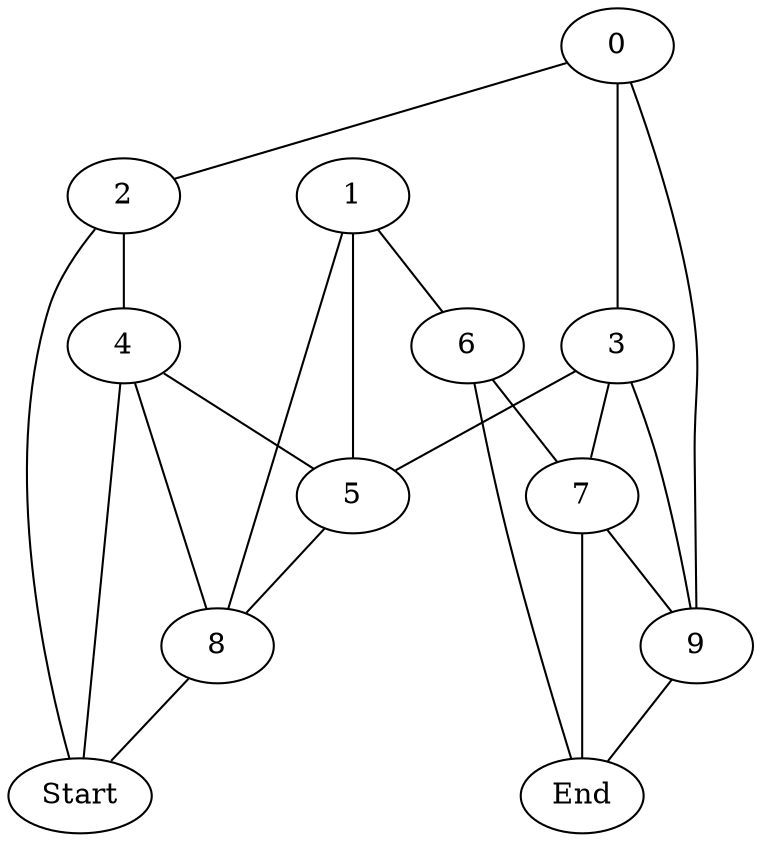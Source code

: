graph "Some Unique Identifier" {
    0 [pos = "189,90";];
    1 [pos = "366,370";];
    2 [pos = "95,154";];
    3 [pos = "318,157";];
    4 [pos = "139,306";];
    5 [pos = "256,305";];
    6 [pos = "510,309";];
    7 [pos = "430,167";];
    8 [pos = "234,424";];
    9 [pos = "365,491";];
    End [pos = "553,78";];
    Start [pos = "33,372";];
    
    // 0 -- 1 [key = "special";];
    0 -- 2 [key = "12";];
    2 -- 4 [key = "13";];
    4 -- 5 [key = "14";];
    1 -- 5 [key = "15";];
    1 -- 6 [key = "16";];
    6 -- 7 [key = "17";];
    3 -- 7 [key = "18";];
    0 -- 3 [key = "19";];
    3 -- 5 [key = "20";];
    0 -- 9 [key = "21";];
    7 -- 9 [key = "22";];
    3 -- 9 [key = "23";];
    1 -- 8 [key = "24";];
    5 -- 8 [key = "25";];
    4 -- 8 [key = "26";];
    6 -- End [key = "27";];
    9 -- End [key = "28";];
    7 -- End [key = "29";];
    4 -- Start [key = "30";];
    8 -- Start [key = "31";];
    2 -- Start [key = "32";];
}